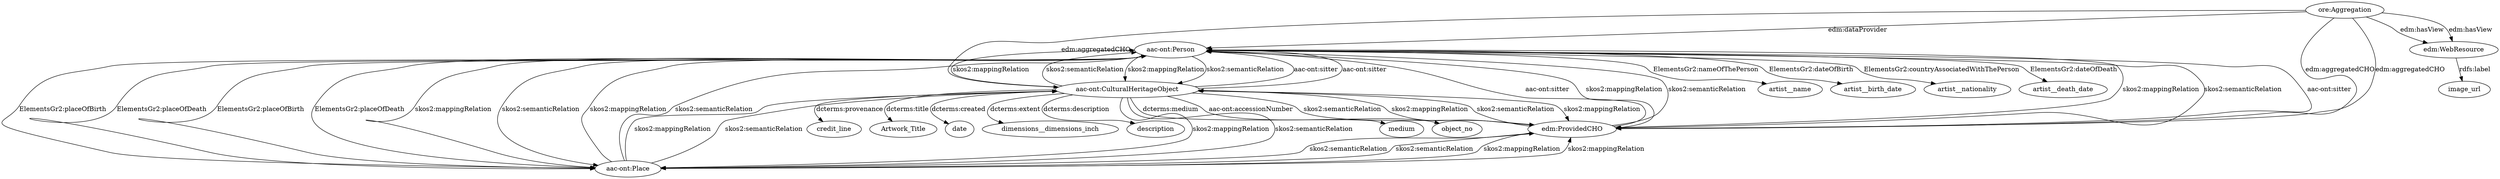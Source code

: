 digraph {
  artist__name [type=attribute_name,label=artist__name]
  "aac-ont:Person1" [type=class_uri,label="aac-ont:Person"]
  object_no [type=attribute_name,label=object_no]
  "aac-ont:CulturalHeritageObject1" [type=class_uri,label="aac-ont:CulturalHeritageObject"]
  credit_line [type=attribute_name,label=credit_line]
  artist__birth_date [type=attribute_name,label=artist__birth_date]
  Artwork_Title [type=attribute_name,label=Artwork_Title]
  date [type=attribute_name,label=date]
  artist__nationality [type=attribute_name,label=artist__nationality]
  dimensions__dimensions_inch [type=attribute_name,label=dimensions__dimensions_inch]
  artist__death_date [type=attribute_name,label=artist__death_date]
  image_url [type=attribute_name,label=image_url]
  "edm:WebResource1" [type=class_uri,label="edm:WebResource"]
  description [type=attribute_name,label=description]
  medium [type=attribute_name,label=medium]
  "aac-ont:Place" [type=class_uri,label="aac-ont:Place"]
  "edm:ProvidedCHO" [type=class_uri,label="edm:ProvidedCHO"]
  "ore:Aggregation" [type=class_uri,label="ore:Aggregation"]
  "aac-ont:Person1" -> artist__name [label="ElementsGr2:nameOfThePerson",type=st_property_uri]
  "aac-ont:CulturalHeritageObject1" -> object_no [label="aac-ont:accessionNumber",type=st_property_uri]
  "aac-ont:CulturalHeritageObject1" -> credit_line [label="dcterms:provenance",type=st_property_uri]
  "aac-ont:Person1" -> artist__birth_date [label="ElementsGr2:dateOfBirth",type=st_property_uri]
  "aac-ont:CulturalHeritageObject1" -> Artwork_Title [label="dcterms:title",type=st_property_uri]
  "aac-ont:CulturalHeritageObject1" -> date [label="dcterms:created",type=st_property_uri]
  "aac-ont:Person1" -> artist__nationality [label="ElementsGr2:countryAssociatedWithThePerson",type=st_property_uri]
  "aac-ont:CulturalHeritageObject1" -> dimensions__dimensions_inch [label="dcterms:extent",type=st_property_uri]
  "aac-ont:Person1" -> artist__death_date [label="ElementsGr2:dateOfDeath",type=st_property_uri]
  "edm:WebResource1" -> image_url [label="rdfs:label",type=st_property_uri]
  "aac-ont:CulturalHeritageObject1" -> description [label="dcterms:description",type=st_property_uri]
  "aac-ont:CulturalHeritageObject1" -> medium [label="dcterms:medium",type=st_property_uri]
  "aac-ont:CulturalHeritageObject1" -> "aac-ont:Person1" [label="aac-ont:sitter",type=direct_property_uri,weight=1]
  "aac-ont:Person1" -> "aac-ont:Place" [label="ElementsGr2:placeOfBirth",type=direct_property_uri,weight=1]
  "aac-ont:Person1" -> "aac-ont:Place" [label="ElementsGr2:placeOfDeath",type=direct_property_uri,weight=1]
  "edm:ProvidedCHO" -> "aac-ont:Person1" [label="aac-ont:sitter",type=direct_property_uri,weight=1]
  "ore:Aggregation" -> "edm:WebResource1" [label="edm:hasView",type=direct_property_uri,weight=1]
  "ore:Aggregation" -> "edm:ProvidedCHO" [label="edm:aggregatedCHO",type=direct_property_uri,weight=1]
  "aac-ont:Person1" -> "aac-ont:CulturalHeritageObject1" [label="skos2:mappingRelation",type=inherited,weight=4]
  "aac-ont:Person1" -> "aac-ont:CulturalHeritageObject1" [label="skos2:semanticRelation",type=inherited,weight=4]
  "aac-ont:Person1" -> "aac-ont:Place" [label="ElementsGr2:placeOfBirth",type=inherited,weight=4]
  "aac-ont:Person1" -> "aac-ont:Place" [label="ElementsGr2:placeOfDeath",type=inherited,weight=4]
  "aac-ont:Person1" -> "aac-ont:Place" [label="skos2:mappingRelation",type=inherited,weight=4]
  "aac-ont:Person1" -> "aac-ont:Place" [label="skos2:semanticRelation",type=inherited,weight=4]
  "aac-ont:Person1" -> "edm:ProvidedCHO" [label="skos2:mappingRelation",type=inherited,weight=4]
  "aac-ont:Person1" -> "edm:ProvidedCHO" [label="skos2:semanticRelation",type=inherited,weight=4]
  "aac-ont:CulturalHeritageObject1" -> "aac-ont:Person1" [label="aac-ont:sitter",type=inherited,weight=4]
  "aac-ont:CulturalHeritageObject1" -> "aac-ont:Person1" [label="skos2:mappingRelation",type=inherited,weight=4]
  "aac-ont:CulturalHeritageObject1" -> "aac-ont:Person1" [label="skos2:semanticRelation",type=inherited,weight=4]
  "aac-ont:CulturalHeritageObject1" -> "aac-ont:Place" [label="skos2:mappingRelation",type=inherited,weight=4]
  "aac-ont:CulturalHeritageObject1" -> "aac-ont:Place" [label="skos2:semanticRelation",type=inherited,weight=4]
  "aac-ont:CulturalHeritageObject1" -> "edm:ProvidedCHO" [label="skos2:mappingRelation",type=inherited,weight=4]
  "aac-ont:CulturalHeritageObject1" -> "edm:ProvidedCHO" [label="skos2:semanticRelation",type=inherited,weight=4]
  "aac-ont:Place" -> "aac-ont:Person1" [label="skos2:mappingRelation",type=inherited,weight=4]
  "aac-ont:Place" -> "aac-ont:Person1" [label="skos2:semanticRelation",type=inherited,weight=4]
  "aac-ont:Place" -> "aac-ont:CulturalHeritageObject1" [label="skos2:mappingRelation",type=inherited,weight=4]
  "aac-ont:Place" -> "aac-ont:CulturalHeritageObject1" [label="skos2:semanticRelation",type=inherited,weight=4]
  "aac-ont:Place" -> "edm:ProvidedCHO" [label="skos2:mappingRelation",type=inherited,weight=4]
  "aac-ont:Place" -> "edm:ProvidedCHO" [label="skos2:semanticRelation",type=inherited,weight=4]
  "edm:ProvidedCHO" -> "aac-ont:Person1" [label="aac-ont:sitter",type=inherited,weight=4]
  "edm:ProvidedCHO" -> "aac-ont:Person1" [label="skos2:mappingRelation",type=inherited,weight=4]
  "edm:ProvidedCHO" -> "aac-ont:Person1" [label="skos2:semanticRelation",type=inherited,weight=4]
  "edm:ProvidedCHO" -> "aac-ont:CulturalHeritageObject1" [label="skos2:mappingRelation",type=inherited,weight=4]
  "edm:ProvidedCHO" -> "aac-ont:CulturalHeritageObject1" [label="skos2:semanticRelation",type=inherited,weight=4]
  "edm:ProvidedCHO" -> "aac-ont:Place" [label="skos2:mappingRelation",type=inherited,weight=4]
  "edm:ProvidedCHO" -> "aac-ont:Place" [label="skos2:semanticRelation",type=inherited,weight=4]
  "ore:Aggregation" -> "aac-ont:Person1" [label="edm:dataProvider",type=inherited,weight=4]
  "ore:Aggregation" -> "aac-ont:CulturalHeritageObject1" [label="edm:aggregatedCHO",type=inherited,weight=4]
  "ore:Aggregation" -> "edm:WebResource1" [label="edm:hasView",type=inherited,weight=4]
  "ore:Aggregation" -> "edm:ProvidedCHO" [label="edm:aggregatedCHO",type=inherited,weight=4]
}

